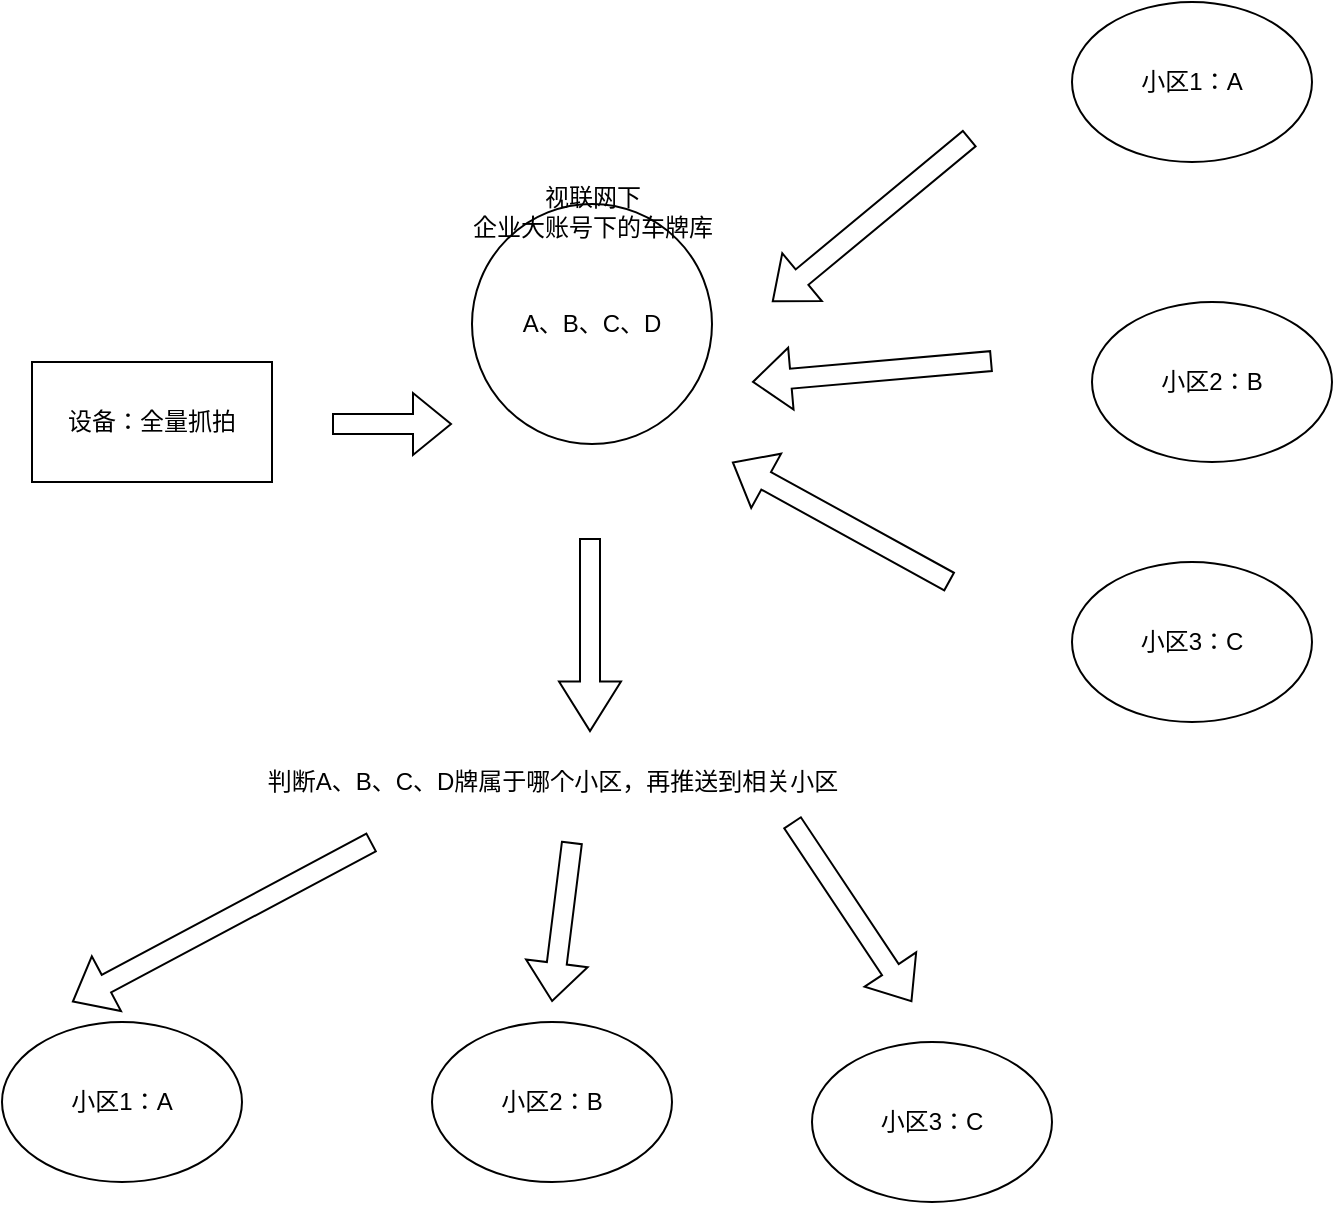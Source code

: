 <mxfile version="20.1.1" type="github">
  <diagram id="dLjoHP1Bg1KUrIK5QTc2" name="第 1 页">
    <mxGraphModel dx="1265" dy="720" grid="1" gridSize="10" guides="1" tooltips="1" connect="1" arrows="1" fold="1" page="1" pageScale="1" pageWidth="827" pageHeight="1169" math="0" shadow="0">
      <root>
        <mxCell id="0" />
        <mxCell id="1" parent="0" />
        <mxCell id="NTy6RzFA_RDiQi6eTn6Z-1" value="A、B、C、D" style="ellipse;whiteSpace=wrap;html=1;aspect=fixed;" vertex="1" parent="1">
          <mxGeometry x="250" y="231" width="120" height="120" as="geometry" />
        </mxCell>
        <mxCell id="NTy6RzFA_RDiQi6eTn6Z-2" value="视联网下&lt;br&gt;企业大账号下的车牌库" style="text;html=1;align=center;verticalAlign=middle;resizable=0;points=[];autosize=1;strokeColor=none;fillColor=none;" vertex="1" parent="1">
          <mxGeometry x="240" y="215" width="140" height="40" as="geometry" />
        </mxCell>
        <mxCell id="NTy6RzFA_RDiQi6eTn6Z-5" value="小区1：A" style="ellipse;whiteSpace=wrap;html=1;" vertex="1" parent="1">
          <mxGeometry x="550" y="130" width="120" height="80" as="geometry" />
        </mxCell>
        <mxCell id="NTy6RzFA_RDiQi6eTn6Z-6" value="小区2：B" style="ellipse;whiteSpace=wrap;html=1;" vertex="1" parent="1">
          <mxGeometry x="230" y="640" width="120" height="80" as="geometry" />
        </mxCell>
        <mxCell id="NTy6RzFA_RDiQi6eTn6Z-7" value="小区3：C" style="ellipse;whiteSpace=wrap;html=1;" vertex="1" parent="1">
          <mxGeometry x="550" y="410" width="120" height="80" as="geometry" />
        </mxCell>
        <mxCell id="NTy6RzFA_RDiQi6eTn6Z-9" value="" style="shape=flexArrow;endArrow=classic;html=1;rounded=0;" edge="1" parent="1">
          <mxGeometry width="50" height="50" relative="1" as="geometry">
            <mxPoint x="499" y="198" as="sourcePoint" />
            <mxPoint x="400" y="280" as="targetPoint" />
          </mxGeometry>
        </mxCell>
        <mxCell id="NTy6RzFA_RDiQi6eTn6Z-10" value="" style="shape=flexArrow;endArrow=classic;html=1;rounded=0;" edge="1" parent="1">
          <mxGeometry width="50" height="50" relative="1" as="geometry">
            <mxPoint x="510" y="309.5" as="sourcePoint" />
            <mxPoint x="390" y="320" as="targetPoint" />
          </mxGeometry>
        </mxCell>
        <mxCell id="NTy6RzFA_RDiQi6eTn6Z-11" value="" style="shape=flexArrow;endArrow=classic;html=1;rounded=0;" edge="1" parent="1">
          <mxGeometry width="50" height="50" relative="1" as="geometry">
            <mxPoint x="489" y="420" as="sourcePoint" />
            <mxPoint x="380" y="360" as="targetPoint" />
          </mxGeometry>
        </mxCell>
        <mxCell id="NTy6RzFA_RDiQi6eTn6Z-13" value="设备：全量抓拍" style="rounded=0;whiteSpace=wrap;html=1;" vertex="1" parent="1">
          <mxGeometry x="30" y="310" width="120" height="60" as="geometry" />
        </mxCell>
        <mxCell id="NTy6RzFA_RDiQi6eTn6Z-14" value="" style="shape=flexArrow;endArrow=classic;html=1;rounded=0;" edge="1" parent="1">
          <mxGeometry width="50" height="50" relative="1" as="geometry">
            <mxPoint x="180" y="341" as="sourcePoint" />
            <mxPoint x="240" y="341" as="targetPoint" />
          </mxGeometry>
        </mxCell>
        <mxCell id="NTy6RzFA_RDiQi6eTn6Z-15" value="" style="shape=flexArrow;endArrow=classic;html=1;rounded=0;width=10;endSize=7.92;" edge="1" parent="1">
          <mxGeometry width="50" height="50" relative="1" as="geometry">
            <mxPoint x="309" y="398" as="sourcePoint" />
            <mxPoint x="309" y="495" as="targetPoint" />
          </mxGeometry>
        </mxCell>
        <mxCell id="NTy6RzFA_RDiQi6eTn6Z-16" value="判断A、B、C、D牌属于哪个小区，再推送到相关小区" style="text;html=1;align=center;verticalAlign=middle;resizable=0;points=[];autosize=1;strokeColor=none;fillColor=none;" vertex="1" parent="1">
          <mxGeometry x="135" y="505" width="310" height="30" as="geometry" />
        </mxCell>
        <mxCell id="NTy6RzFA_RDiQi6eTn6Z-17" value="小区1：A" style="ellipse;whiteSpace=wrap;html=1;" vertex="1" parent="1">
          <mxGeometry x="15" y="640" width="120" height="80" as="geometry" />
        </mxCell>
        <mxCell id="NTy6RzFA_RDiQi6eTn6Z-18" value="小区2：B" style="ellipse;whiteSpace=wrap;html=1;" vertex="1" parent="1">
          <mxGeometry x="560" y="280" width="120" height="80" as="geometry" />
        </mxCell>
        <mxCell id="NTy6RzFA_RDiQi6eTn6Z-19" value="小区3：C" style="ellipse;whiteSpace=wrap;html=1;" vertex="1" parent="1">
          <mxGeometry x="420" y="650" width="120" height="80" as="geometry" />
        </mxCell>
        <mxCell id="NTy6RzFA_RDiQi6eTn6Z-20" value="" style="shape=flexArrow;endArrow=classic;html=1;rounded=0;" edge="1" parent="1">
          <mxGeometry width="50" height="50" relative="1" as="geometry">
            <mxPoint x="200" y="550" as="sourcePoint" />
            <mxPoint x="50" y="630" as="targetPoint" />
          </mxGeometry>
        </mxCell>
        <mxCell id="NTy6RzFA_RDiQi6eTn6Z-21" value="" style="shape=flexArrow;endArrow=classic;html=1;rounded=0;" edge="1" parent="1">
          <mxGeometry width="50" height="50" relative="1" as="geometry">
            <mxPoint x="300" y="550" as="sourcePoint" />
            <mxPoint x="290" y="630" as="targetPoint" />
          </mxGeometry>
        </mxCell>
        <mxCell id="NTy6RzFA_RDiQi6eTn6Z-22" value="" style="shape=flexArrow;endArrow=classic;html=1;rounded=0;" edge="1" parent="1">
          <mxGeometry width="50" height="50" relative="1" as="geometry">
            <mxPoint x="410" y="540" as="sourcePoint" />
            <mxPoint x="470" y="630" as="targetPoint" />
          </mxGeometry>
        </mxCell>
      </root>
    </mxGraphModel>
  </diagram>
</mxfile>
